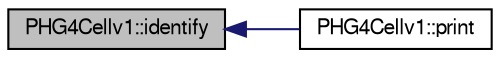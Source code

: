 digraph "PHG4Cellv1::identify"
{
  bgcolor="transparent";
  edge [fontname="FreeSans",fontsize="10",labelfontname="FreeSans",labelfontsize="10"];
  node [fontname="FreeSans",fontsize="10",shape=record];
  rankdir="LR";
  Node1 [label="PHG4Cellv1::identify",height=0.2,width=0.4,color="black", fillcolor="grey75", style="filled" fontcolor="black"];
  Node1 -> Node2 [dir="back",color="midnightblue",fontsize="10",style="solid",fontname="FreeSans"];
  Node2 [label="PHG4Cellv1::print",height=0.2,width=0.4,color="black",URL="$de/d5e/classPHG4Cellv1.html#af6a73c6e2cae031175fd914cf902ea30"];
}
